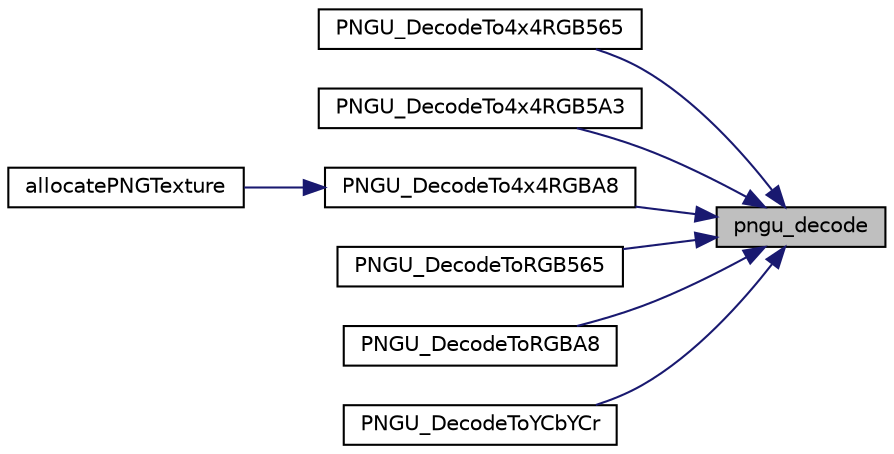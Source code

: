 digraph "pngu_decode"
{
 // LATEX_PDF_SIZE
  edge [fontname="Helvetica",fontsize="10",labelfontname="Helvetica",labelfontsize="10"];
  node [fontname="Helvetica",fontsize="10",shape=record];
  rankdir="RL";
  Node1 [label="pngu_decode",height=0.2,width=0.4,color="black", fillcolor="grey75", style="filled", fontcolor="black",tooltip=" "];
  Node1 -> Node2 [dir="back",color="midnightblue",fontsize="10",style="solid",fontname="Helvetica"];
  Node2 [label="PNGU_DecodeTo4x4RGB565",height=0.2,width=0.4,color="black", fillcolor="white", style="filled",URL="$pngu_8c.html#ad1eacbbb449f3bfef1afeafb3f70b3bd",tooltip=" "];
  Node1 -> Node3 [dir="back",color="midnightblue",fontsize="10",style="solid",fontname="Helvetica"];
  Node3 [label="PNGU_DecodeTo4x4RGB5A3",height=0.2,width=0.4,color="black", fillcolor="white", style="filled",URL="$pngu_8c.html#a52df1b9aa4d2a806b2c34ca8fcd3865f",tooltip=" "];
  Node1 -> Node4 [dir="back",color="midnightblue",fontsize="10",style="solid",fontname="Helvetica"];
  Node4 [label="PNGU_DecodeTo4x4RGBA8",height=0.2,width=0.4,color="black", fillcolor="white", style="filled",URL="$pngu_8c.html#a23c5c1c50cc3a7dcb9a020f12855b70d",tooltip=" "];
  Node4 -> Node5 [dir="back",color="midnightblue",fontsize="10",style="solid",fontname="Helvetica"];
  Node5 [label="allocatePNGTexture",height=0.2,width=0.4,color="black", fillcolor="white", style="filled",URL="$_gx_graphics_8cpp.html#a502be3d37f61d6e88ef6ebf05bba9d5a",tooltip=" "];
  Node1 -> Node6 [dir="back",color="midnightblue",fontsize="10",style="solid",fontname="Helvetica"];
  Node6 [label="PNGU_DecodeToRGB565",height=0.2,width=0.4,color="black", fillcolor="white", style="filled",URL="$pngu_8c.html#a12cb78b5948101e8bb8382cf75e32c9b",tooltip=" "];
  Node1 -> Node7 [dir="back",color="midnightblue",fontsize="10",style="solid",fontname="Helvetica"];
  Node7 [label="PNGU_DecodeToRGBA8",height=0.2,width=0.4,color="black", fillcolor="white", style="filled",URL="$pngu_8c.html#a20a3577c489233cffab341008136d265",tooltip=" "];
  Node1 -> Node8 [dir="back",color="midnightblue",fontsize="10",style="solid",fontname="Helvetica"];
  Node8 [label="PNGU_DecodeToYCbYCr",height=0.2,width=0.4,color="black", fillcolor="white", style="filled",URL="$pngu_8c.html#a7c9d230223a28ee6658c1777fd918e0b",tooltip=" "];
}
